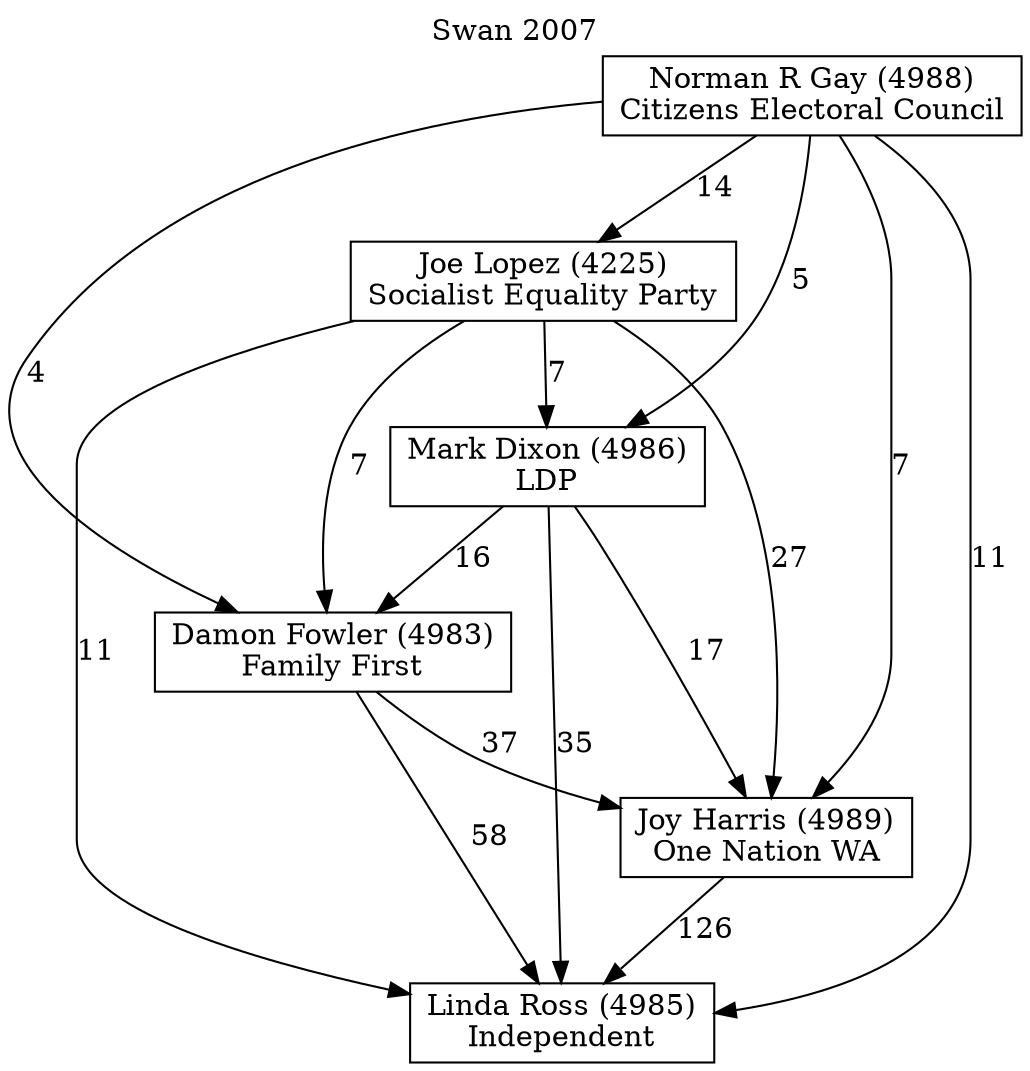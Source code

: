 // House preference flow
digraph "Linda Ross (4985)_Swan_2007" {
	graph [label="Swan 2007" labelloc=t mclimit=10]
	node [shape=box]
	"Damon Fowler (4983)" [label="Damon Fowler (4983)
Family First"]
	"Joe Lopez (4225)" [label="Joe Lopez (4225)
Socialist Equality Party"]
	"Joy Harris (4989)" [label="Joy Harris (4989)
One Nation WA"]
	"Linda Ross (4985)" [label="Linda Ross (4985)
Independent"]
	"Mark Dixon (4986)" [label="Mark Dixon (4986)
LDP"]
	"Norman R Gay (4988)" [label="Norman R Gay (4988)
Citizens Electoral Council"]
	"Damon Fowler (4983)" -> "Joy Harris (4989)" [label=37]
	"Damon Fowler (4983)" -> "Linda Ross (4985)" [label=58]
	"Joe Lopez (4225)" -> "Damon Fowler (4983)" [label=7]
	"Joe Lopez (4225)" -> "Joy Harris (4989)" [label=27]
	"Joe Lopez (4225)" -> "Linda Ross (4985)" [label=11]
	"Joe Lopez (4225)" -> "Mark Dixon (4986)" [label=7]
	"Joy Harris (4989)" -> "Linda Ross (4985)" [label=126]
	"Mark Dixon (4986)" -> "Damon Fowler (4983)" [label=16]
	"Mark Dixon (4986)" -> "Joy Harris (4989)" [label=17]
	"Mark Dixon (4986)" -> "Linda Ross (4985)" [label=35]
	"Norman R Gay (4988)" -> "Damon Fowler (4983)" [label=4]
	"Norman R Gay (4988)" -> "Joe Lopez (4225)" [label=14]
	"Norman R Gay (4988)" -> "Joy Harris (4989)" [label=7]
	"Norman R Gay (4988)" -> "Linda Ross (4985)" [label=11]
	"Norman R Gay (4988)" -> "Mark Dixon (4986)" [label=5]
}

